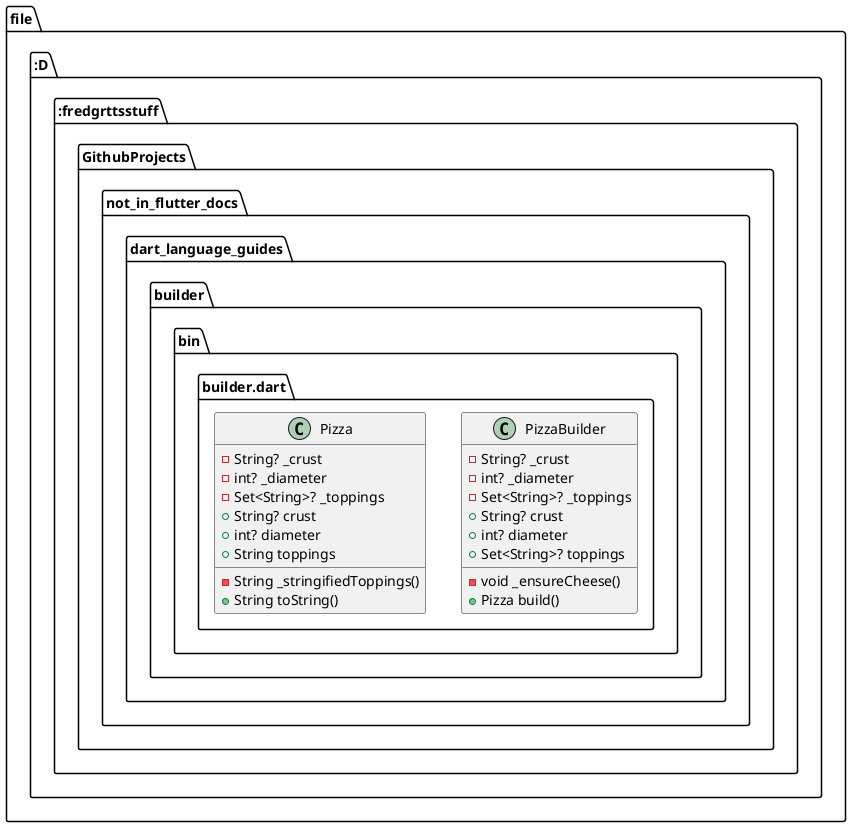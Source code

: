 @startuml
set namespaceSeparator ::

class "file:::::::D:::fredgrttsstuff::GithubProjects::not_in_flutter_docs::dart_language_guides::builder::bin::builder.dart::PizzaBuilder" {
  -String? _crust
  -int? _diameter
  -Set<String>? _toppings
  +String? crust
  +int? diameter
  +Set<String>? toppings
  -void _ensureCheese()
  +Pizza build()
}

class "file:::::::D:::fredgrttsstuff::GithubProjects::not_in_flutter_docs::dart_language_guides::builder::bin::builder.dart::Pizza" {
  -String? _crust
  -int? _diameter
  -Set<String>? _toppings
  +String? crust
  +int? diameter
  +String toppings
  -String _stringifiedToppings()
  +String toString()
}


@enduml